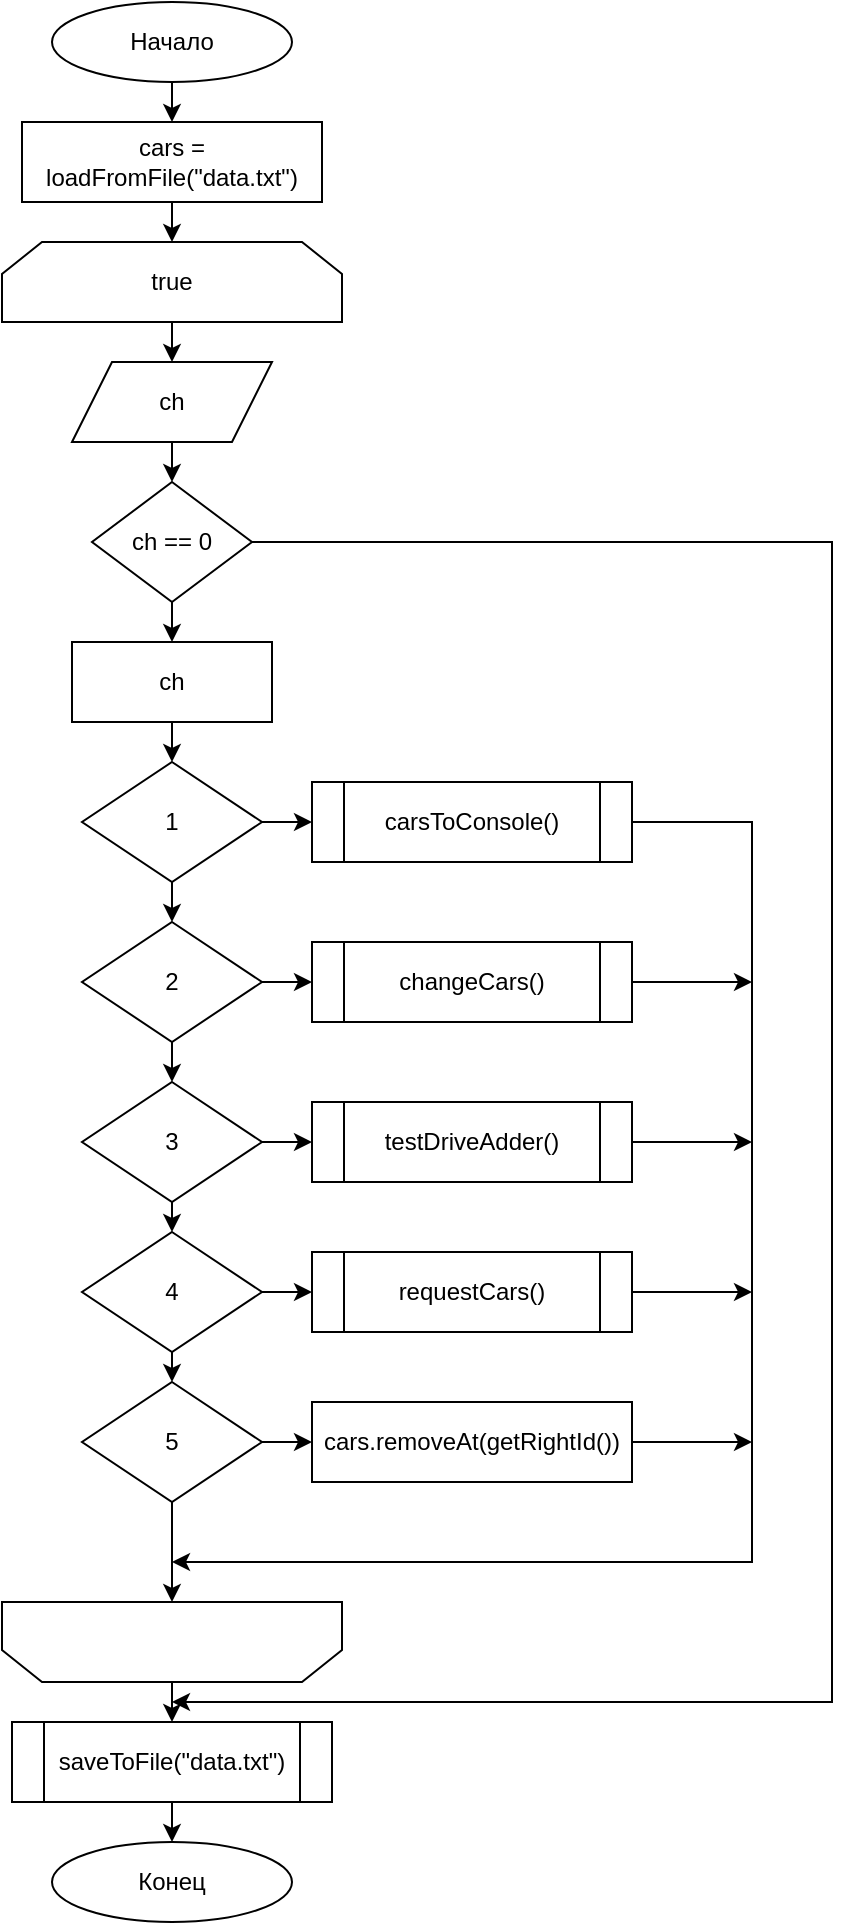 <mxfile version="22.0.0" type="device">
  <diagram name="Страница — 1" id="PvEBlf0Cd5fmpcgP2593">
    <mxGraphModel dx="1434" dy="783" grid="1" gridSize="10" guides="1" tooltips="1" connect="1" arrows="1" fold="1" page="1" pageScale="1" pageWidth="827" pageHeight="1169" math="0" shadow="0">
      <root>
        <mxCell id="0" />
        <mxCell id="1" parent="0" />
        <mxCell id="LzfFRMy2599pCRIqsPrJ-10" style="edgeStyle=orthogonalEdgeStyle;rounded=0;orthogonalLoop=1;jettySize=auto;html=1;exitX=0.5;exitY=1;exitDx=0;exitDy=0;entryX=0.5;entryY=0;entryDx=0;entryDy=0;" edge="1" parent="1" source="LzfFRMy2599pCRIqsPrJ-1" target="LzfFRMy2599pCRIqsPrJ-3">
          <mxGeometry relative="1" as="geometry" />
        </mxCell>
        <mxCell id="LzfFRMy2599pCRIqsPrJ-1" value="Начало" style="ellipse;whiteSpace=wrap;html=1;" vertex="1" parent="1">
          <mxGeometry x="320" y="40" width="120" height="40" as="geometry" />
        </mxCell>
        <mxCell id="LzfFRMy2599pCRIqsPrJ-2" value="Конец" style="ellipse;whiteSpace=wrap;html=1;" vertex="1" parent="1">
          <mxGeometry x="320" y="960" width="120" height="40" as="geometry" />
        </mxCell>
        <mxCell id="LzfFRMy2599pCRIqsPrJ-11" style="edgeStyle=orthogonalEdgeStyle;rounded=0;orthogonalLoop=1;jettySize=auto;html=1;exitX=0.5;exitY=1;exitDx=0;exitDy=0;entryX=0.5;entryY=0;entryDx=0;entryDy=0;" edge="1" parent="1" source="LzfFRMy2599pCRIqsPrJ-3" target="LzfFRMy2599pCRIqsPrJ-4">
          <mxGeometry relative="1" as="geometry" />
        </mxCell>
        <mxCell id="LzfFRMy2599pCRIqsPrJ-3" value="cars = loadFromFile(&quot;data.txt&quot;)" style="rounded=0;whiteSpace=wrap;html=1;" vertex="1" parent="1">
          <mxGeometry x="305" y="100" width="150" height="40" as="geometry" />
        </mxCell>
        <mxCell id="LzfFRMy2599pCRIqsPrJ-39" style="edgeStyle=orthogonalEdgeStyle;rounded=0;orthogonalLoop=1;jettySize=auto;html=1;exitX=0.5;exitY=1;exitDx=0;exitDy=0;entryX=0.5;entryY=0;entryDx=0;entryDy=0;" edge="1" parent="1" source="LzfFRMy2599pCRIqsPrJ-4" target="LzfFRMy2599pCRIqsPrJ-12">
          <mxGeometry relative="1" as="geometry" />
        </mxCell>
        <mxCell id="LzfFRMy2599pCRIqsPrJ-4" value="true" style="shape=loopLimit;whiteSpace=wrap;html=1;" vertex="1" parent="1">
          <mxGeometry x="295" y="160" width="170" height="40" as="geometry" />
        </mxCell>
        <mxCell id="LzfFRMy2599pCRIqsPrJ-8" style="edgeStyle=orthogonalEdgeStyle;rounded=0;orthogonalLoop=1;jettySize=auto;html=1;exitX=0.5;exitY=1;exitDx=0;exitDy=0;entryX=0.5;entryY=0;entryDx=0;entryDy=0;" edge="1" parent="1" source="LzfFRMy2599pCRIqsPrJ-5" target="LzfFRMy2599pCRIqsPrJ-7">
          <mxGeometry relative="1" as="geometry" />
        </mxCell>
        <mxCell id="LzfFRMy2599pCRIqsPrJ-5" value="" style="shape=loopLimit;whiteSpace=wrap;html=1;flipV=1;" vertex="1" parent="1">
          <mxGeometry x="295" y="840" width="170" height="40" as="geometry" />
        </mxCell>
        <mxCell id="LzfFRMy2599pCRIqsPrJ-9" style="edgeStyle=orthogonalEdgeStyle;rounded=0;orthogonalLoop=1;jettySize=auto;html=1;exitX=0.5;exitY=1;exitDx=0;exitDy=0;entryX=0.5;entryY=0;entryDx=0;entryDy=0;" edge="1" parent="1" source="LzfFRMy2599pCRIqsPrJ-7" target="LzfFRMy2599pCRIqsPrJ-2">
          <mxGeometry relative="1" as="geometry" />
        </mxCell>
        <mxCell id="LzfFRMy2599pCRIqsPrJ-7" value="saveToFile(&quot;data.txt&quot;)" style="shape=process;whiteSpace=wrap;html=1;backgroundOutline=1;" vertex="1" parent="1">
          <mxGeometry x="300" y="900" width="160" height="40" as="geometry" />
        </mxCell>
        <mxCell id="LzfFRMy2599pCRIqsPrJ-15" style="edgeStyle=orthogonalEdgeStyle;rounded=0;orthogonalLoop=1;jettySize=auto;html=1;exitX=0.5;exitY=1;exitDx=0;exitDy=0;entryX=0.5;entryY=0;entryDx=0;entryDy=0;" edge="1" parent="1" source="LzfFRMy2599pCRIqsPrJ-12" target="LzfFRMy2599pCRIqsPrJ-13">
          <mxGeometry relative="1" as="geometry" />
        </mxCell>
        <mxCell id="LzfFRMy2599pCRIqsPrJ-12" value="ch" style="shape=parallelogram;perimeter=parallelogramPerimeter;whiteSpace=wrap;html=1;fixedSize=1;" vertex="1" parent="1">
          <mxGeometry x="330" y="220" width="100" height="40" as="geometry" />
        </mxCell>
        <mxCell id="LzfFRMy2599pCRIqsPrJ-17" style="edgeStyle=orthogonalEdgeStyle;rounded=0;orthogonalLoop=1;jettySize=auto;html=1;exitX=0.5;exitY=1;exitDx=0;exitDy=0;entryX=0.5;entryY=0;entryDx=0;entryDy=0;" edge="1" parent="1" source="LzfFRMy2599pCRIqsPrJ-13" target="LzfFRMy2599pCRIqsPrJ-16">
          <mxGeometry relative="1" as="geometry" />
        </mxCell>
        <mxCell id="LzfFRMy2599pCRIqsPrJ-40" style="edgeStyle=orthogonalEdgeStyle;rounded=0;orthogonalLoop=1;jettySize=auto;html=1;exitX=1;exitY=0.5;exitDx=0;exitDy=0;" edge="1" parent="1" source="LzfFRMy2599pCRIqsPrJ-13">
          <mxGeometry relative="1" as="geometry">
            <mxPoint x="380" y="890" as="targetPoint" />
            <Array as="points">
              <mxPoint x="710" y="310" />
              <mxPoint x="710" y="890" />
              <mxPoint x="380" y="890" />
            </Array>
          </mxGeometry>
        </mxCell>
        <mxCell id="LzfFRMy2599pCRIqsPrJ-13" value="ch == 0" style="rhombus;whiteSpace=wrap;html=1;" vertex="1" parent="1">
          <mxGeometry x="340" y="280" width="80" height="60" as="geometry" />
        </mxCell>
        <mxCell id="LzfFRMy2599pCRIqsPrJ-38" style="edgeStyle=orthogonalEdgeStyle;rounded=0;orthogonalLoop=1;jettySize=auto;html=1;exitX=0.5;exitY=1;exitDx=0;exitDy=0;entryX=0.5;entryY=0;entryDx=0;entryDy=0;" edge="1" parent="1" source="LzfFRMy2599pCRIqsPrJ-16" target="LzfFRMy2599pCRIqsPrJ-18">
          <mxGeometry relative="1" as="geometry" />
        </mxCell>
        <mxCell id="LzfFRMy2599pCRIqsPrJ-16" value="ch" style="rounded=0;whiteSpace=wrap;html=1;" vertex="1" parent="1">
          <mxGeometry x="330" y="360" width="100" height="40" as="geometry" />
        </mxCell>
        <mxCell id="LzfFRMy2599pCRIqsPrJ-23" style="edgeStyle=orthogonalEdgeStyle;rounded=0;orthogonalLoop=1;jettySize=auto;html=1;exitX=0.5;exitY=1;exitDx=0;exitDy=0;entryX=0.5;entryY=0;entryDx=0;entryDy=0;" edge="1" parent="1" source="LzfFRMy2599pCRIqsPrJ-18" target="LzfFRMy2599pCRIqsPrJ-19">
          <mxGeometry relative="1" as="geometry" />
        </mxCell>
        <mxCell id="LzfFRMy2599pCRIqsPrJ-37" style="edgeStyle=orthogonalEdgeStyle;rounded=0;orthogonalLoop=1;jettySize=auto;html=1;exitX=1;exitY=0.5;exitDx=0;exitDy=0;entryX=0;entryY=0.5;entryDx=0;entryDy=0;" edge="1" parent="1" source="LzfFRMy2599pCRIqsPrJ-18" target="LzfFRMy2599pCRIqsPrJ-27">
          <mxGeometry relative="1" as="geometry" />
        </mxCell>
        <mxCell id="LzfFRMy2599pCRIqsPrJ-18" value="1" style="rhombus;whiteSpace=wrap;html=1;" vertex="1" parent="1">
          <mxGeometry x="335" y="420" width="90" height="60" as="geometry" />
        </mxCell>
        <mxCell id="LzfFRMy2599pCRIqsPrJ-24" style="edgeStyle=orthogonalEdgeStyle;rounded=0;orthogonalLoop=1;jettySize=auto;html=1;exitX=0.5;exitY=1;exitDx=0;exitDy=0;entryX=0.5;entryY=0;entryDx=0;entryDy=0;" edge="1" parent="1" source="LzfFRMy2599pCRIqsPrJ-19" target="LzfFRMy2599pCRIqsPrJ-20">
          <mxGeometry relative="1" as="geometry" />
        </mxCell>
        <mxCell id="LzfFRMy2599pCRIqsPrJ-36" style="edgeStyle=orthogonalEdgeStyle;rounded=0;orthogonalLoop=1;jettySize=auto;html=1;exitX=1;exitY=0.5;exitDx=0;exitDy=0;entryX=0;entryY=0.5;entryDx=0;entryDy=0;" edge="1" parent="1" source="LzfFRMy2599pCRIqsPrJ-19" target="LzfFRMy2599pCRIqsPrJ-28">
          <mxGeometry relative="1" as="geometry" />
        </mxCell>
        <mxCell id="LzfFRMy2599pCRIqsPrJ-19" value="2" style="rhombus;whiteSpace=wrap;html=1;" vertex="1" parent="1">
          <mxGeometry x="335" y="500" width="90" height="60" as="geometry" />
        </mxCell>
        <mxCell id="LzfFRMy2599pCRIqsPrJ-25" style="edgeStyle=orthogonalEdgeStyle;rounded=0;orthogonalLoop=1;jettySize=auto;html=1;exitX=0.5;exitY=1;exitDx=0;exitDy=0;entryX=0.5;entryY=0;entryDx=0;entryDy=0;" edge="1" parent="1" source="LzfFRMy2599pCRIqsPrJ-20" target="LzfFRMy2599pCRIqsPrJ-21">
          <mxGeometry relative="1" as="geometry" />
        </mxCell>
        <mxCell id="LzfFRMy2599pCRIqsPrJ-35" style="edgeStyle=orthogonalEdgeStyle;rounded=0;orthogonalLoop=1;jettySize=auto;html=1;exitX=1;exitY=0.5;exitDx=0;exitDy=0;entryX=0;entryY=0.5;entryDx=0;entryDy=0;" edge="1" parent="1" source="LzfFRMy2599pCRIqsPrJ-20" target="LzfFRMy2599pCRIqsPrJ-29">
          <mxGeometry relative="1" as="geometry" />
        </mxCell>
        <mxCell id="LzfFRMy2599pCRIqsPrJ-20" value="3" style="rhombus;whiteSpace=wrap;html=1;" vertex="1" parent="1">
          <mxGeometry x="335" y="580" width="90" height="60" as="geometry" />
        </mxCell>
        <mxCell id="LzfFRMy2599pCRIqsPrJ-26" style="edgeStyle=orthogonalEdgeStyle;rounded=0;orthogonalLoop=1;jettySize=auto;html=1;exitX=0.5;exitY=1;exitDx=0;exitDy=0;entryX=0.5;entryY=0;entryDx=0;entryDy=0;" edge="1" parent="1" source="LzfFRMy2599pCRIqsPrJ-21" target="LzfFRMy2599pCRIqsPrJ-22">
          <mxGeometry relative="1" as="geometry" />
        </mxCell>
        <mxCell id="LzfFRMy2599pCRIqsPrJ-34" style="edgeStyle=orthogonalEdgeStyle;rounded=0;orthogonalLoop=1;jettySize=auto;html=1;exitX=1;exitY=0.5;exitDx=0;exitDy=0;entryX=0;entryY=0.5;entryDx=0;entryDy=0;" edge="1" parent="1" source="LzfFRMy2599pCRIqsPrJ-21" target="LzfFRMy2599pCRIqsPrJ-30">
          <mxGeometry relative="1" as="geometry" />
        </mxCell>
        <mxCell id="LzfFRMy2599pCRIqsPrJ-21" value="4" style="rhombus;whiteSpace=wrap;html=1;" vertex="1" parent="1">
          <mxGeometry x="335" y="655" width="90" height="60" as="geometry" />
        </mxCell>
        <mxCell id="LzfFRMy2599pCRIqsPrJ-33" style="edgeStyle=orthogonalEdgeStyle;rounded=0;orthogonalLoop=1;jettySize=auto;html=1;exitX=1;exitY=0.5;exitDx=0;exitDy=0;entryX=0;entryY=0.5;entryDx=0;entryDy=0;" edge="1" parent="1" source="LzfFRMy2599pCRIqsPrJ-22" target="LzfFRMy2599pCRIqsPrJ-32">
          <mxGeometry relative="1" as="geometry" />
        </mxCell>
        <mxCell id="LzfFRMy2599pCRIqsPrJ-46" style="edgeStyle=orthogonalEdgeStyle;rounded=0;orthogonalLoop=1;jettySize=auto;html=1;exitX=0.5;exitY=1;exitDx=0;exitDy=0;" edge="1" parent="1" source="LzfFRMy2599pCRIqsPrJ-22">
          <mxGeometry relative="1" as="geometry">
            <mxPoint x="380" y="840" as="targetPoint" />
          </mxGeometry>
        </mxCell>
        <mxCell id="LzfFRMy2599pCRIqsPrJ-22" value="5" style="rhombus;whiteSpace=wrap;html=1;" vertex="1" parent="1">
          <mxGeometry x="335" y="730" width="90" height="60" as="geometry" />
        </mxCell>
        <mxCell id="LzfFRMy2599pCRIqsPrJ-41" style="edgeStyle=orthogonalEdgeStyle;rounded=0;orthogonalLoop=1;jettySize=auto;html=1;exitX=1;exitY=0.5;exitDx=0;exitDy=0;" edge="1" parent="1" source="LzfFRMy2599pCRIqsPrJ-27">
          <mxGeometry relative="1" as="geometry">
            <mxPoint x="380" y="820" as="targetPoint" />
            <Array as="points">
              <mxPoint x="670" y="450" />
              <mxPoint x="670" y="820" />
            </Array>
          </mxGeometry>
        </mxCell>
        <mxCell id="LzfFRMy2599pCRIqsPrJ-27" value="carsToConsole()" style="shape=process;whiteSpace=wrap;html=1;backgroundOutline=1;" vertex="1" parent="1">
          <mxGeometry x="450" y="430" width="160" height="40" as="geometry" />
        </mxCell>
        <mxCell id="LzfFRMy2599pCRIqsPrJ-42" style="edgeStyle=orthogonalEdgeStyle;rounded=0;orthogonalLoop=1;jettySize=auto;html=1;exitX=1;exitY=0.5;exitDx=0;exitDy=0;" edge="1" parent="1" source="LzfFRMy2599pCRIqsPrJ-28">
          <mxGeometry relative="1" as="geometry">
            <mxPoint x="670" y="530" as="targetPoint" />
          </mxGeometry>
        </mxCell>
        <mxCell id="LzfFRMy2599pCRIqsPrJ-28" value="changeCars()" style="shape=process;whiteSpace=wrap;html=1;backgroundOutline=1;" vertex="1" parent="1">
          <mxGeometry x="450" y="510" width="160" height="40" as="geometry" />
        </mxCell>
        <mxCell id="LzfFRMy2599pCRIqsPrJ-43" style="edgeStyle=orthogonalEdgeStyle;rounded=0;orthogonalLoop=1;jettySize=auto;html=1;exitX=1;exitY=0.5;exitDx=0;exitDy=0;" edge="1" parent="1" source="LzfFRMy2599pCRIqsPrJ-29">
          <mxGeometry relative="1" as="geometry">
            <mxPoint x="670" y="610" as="targetPoint" />
          </mxGeometry>
        </mxCell>
        <mxCell id="LzfFRMy2599pCRIqsPrJ-29" value="testDriveAdder()" style="shape=process;whiteSpace=wrap;html=1;backgroundOutline=1;" vertex="1" parent="1">
          <mxGeometry x="450" y="590" width="160" height="40" as="geometry" />
        </mxCell>
        <mxCell id="LzfFRMy2599pCRIqsPrJ-44" style="edgeStyle=orthogonalEdgeStyle;rounded=0;orthogonalLoop=1;jettySize=auto;html=1;exitX=1;exitY=0.5;exitDx=0;exitDy=0;" edge="1" parent="1" source="LzfFRMy2599pCRIqsPrJ-30">
          <mxGeometry relative="1" as="geometry">
            <mxPoint x="670" y="685" as="targetPoint" />
          </mxGeometry>
        </mxCell>
        <mxCell id="LzfFRMy2599pCRIqsPrJ-30" value="requestCars()" style="shape=process;whiteSpace=wrap;html=1;backgroundOutline=1;" vertex="1" parent="1">
          <mxGeometry x="450" y="665" width="160" height="40" as="geometry" />
        </mxCell>
        <mxCell id="LzfFRMy2599pCRIqsPrJ-45" style="edgeStyle=orthogonalEdgeStyle;rounded=0;orthogonalLoop=1;jettySize=auto;html=1;exitX=1;exitY=0.5;exitDx=0;exitDy=0;" edge="1" parent="1" source="LzfFRMy2599pCRIqsPrJ-32">
          <mxGeometry relative="1" as="geometry">
            <mxPoint x="670" y="760" as="targetPoint" />
          </mxGeometry>
        </mxCell>
        <mxCell id="LzfFRMy2599pCRIqsPrJ-32" value="cars.removeAt(getRightId())" style="rounded=0;whiteSpace=wrap;html=1;" vertex="1" parent="1">
          <mxGeometry x="450" y="740" width="160" height="40" as="geometry" />
        </mxCell>
      </root>
    </mxGraphModel>
  </diagram>
</mxfile>
